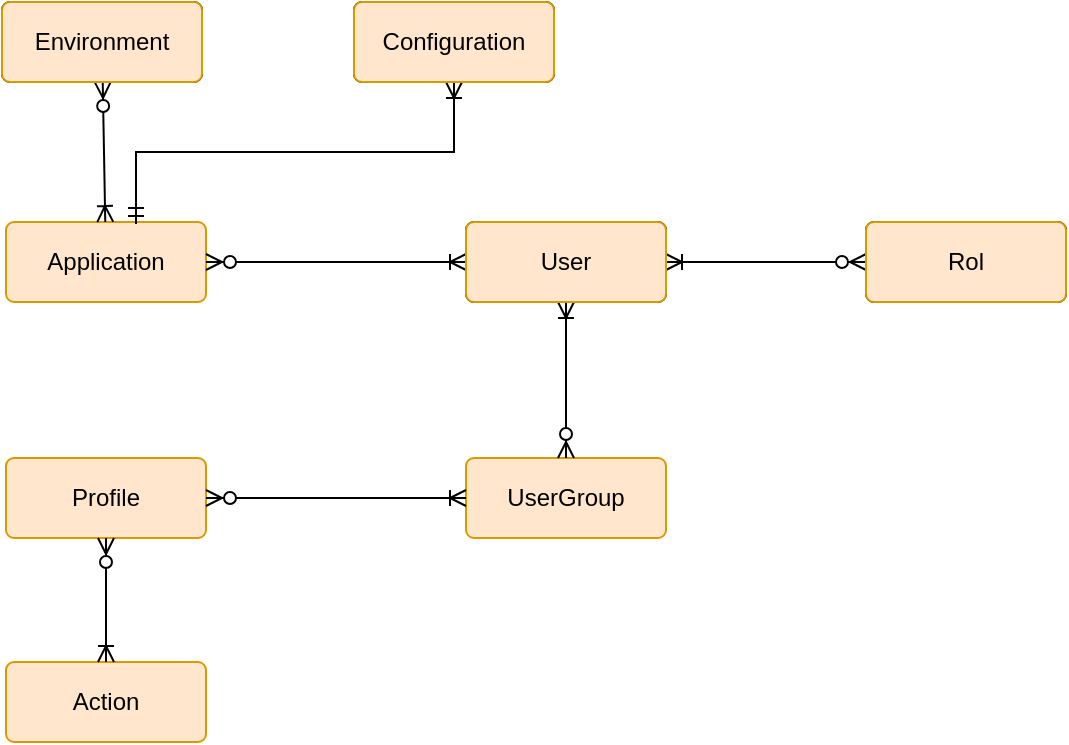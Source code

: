 <mxfile version="21.6.1" type="device">
  <diagram name="Página-1" id="5zDPb_y0V6JPfCEl94ai">
    <mxGraphModel dx="880" dy="532" grid="1" gridSize="10" guides="1" tooltips="1" connect="1" arrows="1" fold="1" page="1" pageScale="1" pageWidth="827" pageHeight="1169" math="0" shadow="0">
      <root>
        <mxCell id="0" />
        <mxCell id="1" parent="0" />
        <mxCell id="VkzXmlNw2ctTbsipiXHE-8" value="Application" style="rounded=1;arcSize=10;whiteSpace=wrap;html=1;align=center;fillColor=#ffe6cc;strokeColor=#d79b00;" vertex="1" parent="1">
          <mxGeometry x="140" y="190" width="100" height="40" as="geometry" />
        </mxCell>
        <mxCell id="VkzXmlNw2ctTbsipiXHE-9" value="User" style="rounded=1;arcSize=10;whiteSpace=wrap;html=1;align=center;" vertex="1" parent="1">
          <mxGeometry x="370" y="190" width="100" height="40" as="geometry" />
        </mxCell>
        <mxCell id="VkzXmlNw2ctTbsipiXHE-10" value="" style="edgeStyle=entityRelationEdgeStyle;fontSize=12;html=1;endArrow=ERoneToMany;startArrow=ERzeroToMany;rounded=0;" edge="1" parent="1" source="VkzXmlNw2ctTbsipiXHE-8" target="VkzXmlNw2ctTbsipiXHE-9">
          <mxGeometry width="100" height="100" relative="1" as="geometry">
            <mxPoint x="360" y="438" as="sourcePoint" />
            <mxPoint x="460" y="338" as="targetPoint" />
            <Array as="points">
              <mxPoint x="380" y="208" />
            </Array>
          </mxGeometry>
        </mxCell>
        <mxCell id="VkzXmlNw2ctTbsipiXHE-11" value="Rol" style="rounded=1;arcSize=10;whiteSpace=wrap;html=1;align=center;" vertex="1" parent="1">
          <mxGeometry x="570" y="190" width="100" height="40" as="geometry" />
        </mxCell>
        <mxCell id="VkzXmlNw2ctTbsipiXHE-12" value="" style="fontSize=12;html=1;endArrow=ERoneToMany;startArrow=ERzeroToMany;rounded=0;" edge="1" parent="1" source="VkzXmlNw2ctTbsipiXHE-11" target="VkzXmlNw2ctTbsipiXHE-9">
          <mxGeometry width="100" height="100" relative="1" as="geometry">
            <mxPoint x="413.763" y="308" as="sourcePoint" />
            <mxPoint x="420" y="230" as="targetPoint" />
          </mxGeometry>
        </mxCell>
        <mxCell id="VkzXmlNw2ctTbsipiXHE-13" value="Profile" style="rounded=1;arcSize=10;whiteSpace=wrap;html=1;align=center;fillColor=#ffe6cc;strokeColor=#d79b00;" vertex="1" parent="1">
          <mxGeometry x="140" y="308" width="100" height="40" as="geometry" />
        </mxCell>
        <mxCell id="VkzXmlNw2ctTbsipiXHE-15" value="UserGroup" style="rounded=1;arcSize=10;whiteSpace=wrap;html=1;align=center;fillColor=#ffe6cc;strokeColor=#d79b00;" vertex="1" parent="1">
          <mxGeometry x="370" y="308" width="100" height="40" as="geometry" />
        </mxCell>
        <mxCell id="VkzXmlNw2ctTbsipiXHE-16" value="" style="fontSize=12;html=1;endArrow=ERoneToMany;startArrow=ERzeroToMany;rounded=0;exitX=0.5;exitY=0;exitDx=0;exitDy=0;entryX=0.5;entryY=1;entryDx=0;entryDy=0;" edge="1" parent="1" source="VkzXmlNw2ctTbsipiXHE-15" target="VkzXmlNw2ctTbsipiXHE-9">
          <mxGeometry width="100" height="100" relative="1" as="geometry">
            <mxPoint x="580" y="220" as="sourcePoint" />
            <mxPoint x="480" y="220" as="targetPoint" />
          </mxGeometry>
        </mxCell>
        <mxCell id="VkzXmlNw2ctTbsipiXHE-17" value="" style="edgeStyle=entityRelationEdgeStyle;fontSize=12;html=1;endArrow=ERoneToMany;startArrow=ERzeroToMany;rounded=0;" edge="1" parent="1" source="VkzXmlNw2ctTbsipiXHE-13" target="VkzXmlNw2ctTbsipiXHE-15">
          <mxGeometry width="100" height="100" relative="1" as="geometry">
            <mxPoint x="240" y="378" as="sourcePoint" />
            <mxPoint x="370" y="378" as="targetPoint" />
            <Array as="points">
              <mxPoint x="380" y="376" />
            </Array>
          </mxGeometry>
        </mxCell>
        <mxCell id="VkzXmlNw2ctTbsipiXHE-18" value="Environment" style="rounded=1;arcSize=10;whiteSpace=wrap;html=1;align=center;" vertex="1" parent="1">
          <mxGeometry x="138" y="80" width="100" height="40" as="geometry" />
        </mxCell>
        <mxCell id="VkzXmlNw2ctTbsipiXHE-20" value="" style="fontSize=12;html=1;endArrow=ERoneToMany;startArrow=ERzeroToMany;rounded=0;" edge="1" parent="1" source="VkzXmlNw2ctTbsipiXHE-18" target="VkzXmlNw2ctTbsipiXHE-8">
          <mxGeometry width="100" height="100" relative="1" as="geometry">
            <mxPoint x="200" y="240" as="sourcePoint" />
            <mxPoint x="200" y="318" as="targetPoint" />
          </mxGeometry>
        </mxCell>
        <mxCell id="VkzXmlNw2ctTbsipiXHE-21" value="Configuration" style="rounded=1;arcSize=10;whiteSpace=wrap;html=1;align=center;" vertex="1" parent="1">
          <mxGeometry x="314" y="80" width="100" height="40" as="geometry" />
        </mxCell>
        <mxCell id="VkzXmlNw2ctTbsipiXHE-22" value="" style="edgeStyle=orthogonalEdgeStyle;fontSize=12;html=1;endArrow=ERoneToMany;startArrow=ERmandOne;rounded=0;exitX=0.65;exitY=0.025;exitDx=0;exitDy=0;exitPerimeter=0;" edge="1" parent="1" source="VkzXmlNw2ctTbsipiXHE-8" target="VkzXmlNw2ctTbsipiXHE-21">
          <mxGeometry width="100" height="100" relative="1" as="geometry">
            <mxPoint x="238" y="170" as="sourcePoint" />
            <mxPoint x="337" y="80" as="targetPoint" />
          </mxGeometry>
        </mxCell>
        <mxCell id="VkzXmlNw2ctTbsipiXHE-23" value="Environment" style="rounded=1;arcSize=10;whiteSpace=wrap;html=1;align=center;fillColor=#ffe6cc;strokeColor=#d79b00;" vertex="1" parent="1">
          <mxGeometry x="138" y="80" width="100" height="40" as="geometry" />
        </mxCell>
        <mxCell id="VkzXmlNw2ctTbsipiXHE-24" value="Configuration" style="rounded=1;arcSize=10;whiteSpace=wrap;html=1;align=center;fillColor=#ffe6cc;strokeColor=#d79b00;" vertex="1" parent="1">
          <mxGeometry x="314" y="80" width="100" height="40" as="geometry" />
        </mxCell>
        <mxCell id="VkzXmlNw2ctTbsipiXHE-25" value="User" style="rounded=1;arcSize=10;whiteSpace=wrap;html=1;align=center;fillColor=#ffe6cc;strokeColor=#d79b00;" vertex="1" parent="1">
          <mxGeometry x="370" y="190" width="100" height="40" as="geometry" />
        </mxCell>
        <mxCell id="VkzXmlNw2ctTbsipiXHE-26" value="Rol" style="rounded=1;arcSize=10;whiteSpace=wrap;html=1;align=center;fillColor=#ffe6cc;strokeColor=#d79b00;" vertex="1" parent="1">
          <mxGeometry x="570" y="190" width="100" height="40" as="geometry" />
        </mxCell>
        <mxCell id="VkzXmlNw2ctTbsipiXHE-27" value="Action" style="rounded=1;arcSize=10;whiteSpace=wrap;html=1;align=center;fillColor=#ffe6cc;strokeColor=#d79b00;" vertex="1" parent="1">
          <mxGeometry x="140" y="410" width="100" height="40" as="geometry" />
        </mxCell>
        <mxCell id="VkzXmlNw2ctTbsipiXHE-29" value="" style="fontSize=12;html=1;endArrow=ERoneToMany;startArrow=ERzeroToMany;rounded=0;exitX=0.5;exitY=1;exitDx=0;exitDy=0;" edge="1" parent="1" source="VkzXmlNw2ctTbsipiXHE-13" target="VkzXmlNw2ctTbsipiXHE-27">
          <mxGeometry width="100" height="100" relative="1" as="geometry">
            <mxPoint x="270" y="430" as="sourcePoint" />
            <mxPoint x="400" y="430" as="targetPoint" />
          </mxGeometry>
        </mxCell>
      </root>
    </mxGraphModel>
  </diagram>
</mxfile>
